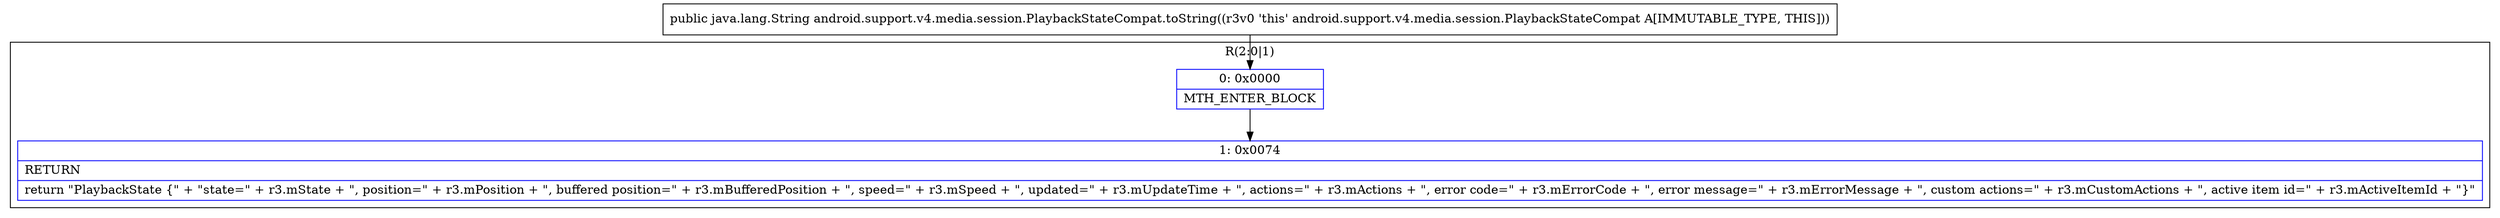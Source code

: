 digraph "CFG forandroid.support.v4.media.session.PlaybackStateCompat.toString()Ljava\/lang\/String;" {
subgraph cluster_Region_565637841 {
label = "R(2:0|1)";
node [shape=record,color=blue];
Node_0 [shape=record,label="{0\:\ 0x0000|MTH_ENTER_BLOCK\l}"];
Node_1 [shape=record,label="{1\:\ 0x0074|RETURN\l|return \"PlaybackState \{\" + \"state=\" + r3.mState + \", position=\" + r3.mPosition + \", buffered position=\" + r3.mBufferedPosition + \", speed=\" + r3.mSpeed + \", updated=\" + r3.mUpdateTime + \", actions=\" + r3.mActions + \", error code=\" + r3.mErrorCode + \", error message=\" + r3.mErrorMessage + \", custom actions=\" + r3.mCustomActions + \", active item id=\" + r3.mActiveItemId + \"\}\"\l}"];
}
MethodNode[shape=record,label="{public java.lang.String android.support.v4.media.session.PlaybackStateCompat.toString((r3v0 'this' android.support.v4.media.session.PlaybackStateCompat A[IMMUTABLE_TYPE, THIS])) }"];
MethodNode -> Node_0;
Node_0 -> Node_1;
}

